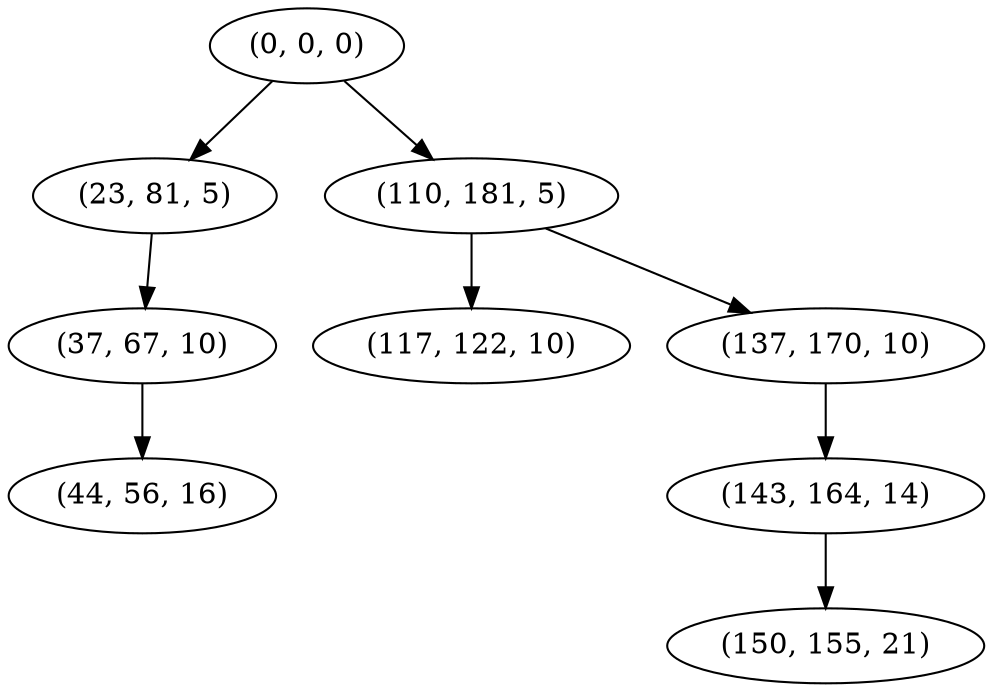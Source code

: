 digraph tree {
    "(0, 0, 0)";
    "(23, 81, 5)";
    "(37, 67, 10)";
    "(44, 56, 16)";
    "(110, 181, 5)";
    "(117, 122, 10)";
    "(137, 170, 10)";
    "(143, 164, 14)";
    "(150, 155, 21)";
    "(0, 0, 0)" -> "(23, 81, 5)";
    "(0, 0, 0)" -> "(110, 181, 5)";
    "(23, 81, 5)" -> "(37, 67, 10)";
    "(37, 67, 10)" -> "(44, 56, 16)";
    "(110, 181, 5)" -> "(117, 122, 10)";
    "(110, 181, 5)" -> "(137, 170, 10)";
    "(137, 170, 10)" -> "(143, 164, 14)";
    "(143, 164, 14)" -> "(150, 155, 21)";
}
